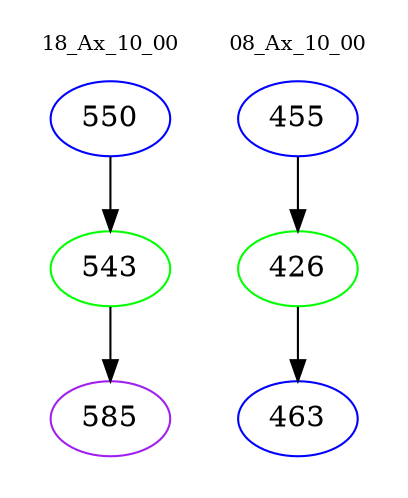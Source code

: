 digraph{
subgraph cluster_0 {
color = white
label = "18_Ax_10_00";
fontsize=10;
T0_550 [label="550", color="blue"]
T0_550 -> T0_543 [color="black"]
T0_543 [label="543", color="green"]
T0_543 -> T0_585 [color="black"]
T0_585 [label="585", color="purple"]
}
subgraph cluster_1 {
color = white
label = "08_Ax_10_00";
fontsize=10;
T1_455 [label="455", color="blue"]
T1_455 -> T1_426 [color="black"]
T1_426 [label="426", color="green"]
T1_426 -> T1_463 [color="black"]
T1_463 [label="463", color="blue"]
}
}
